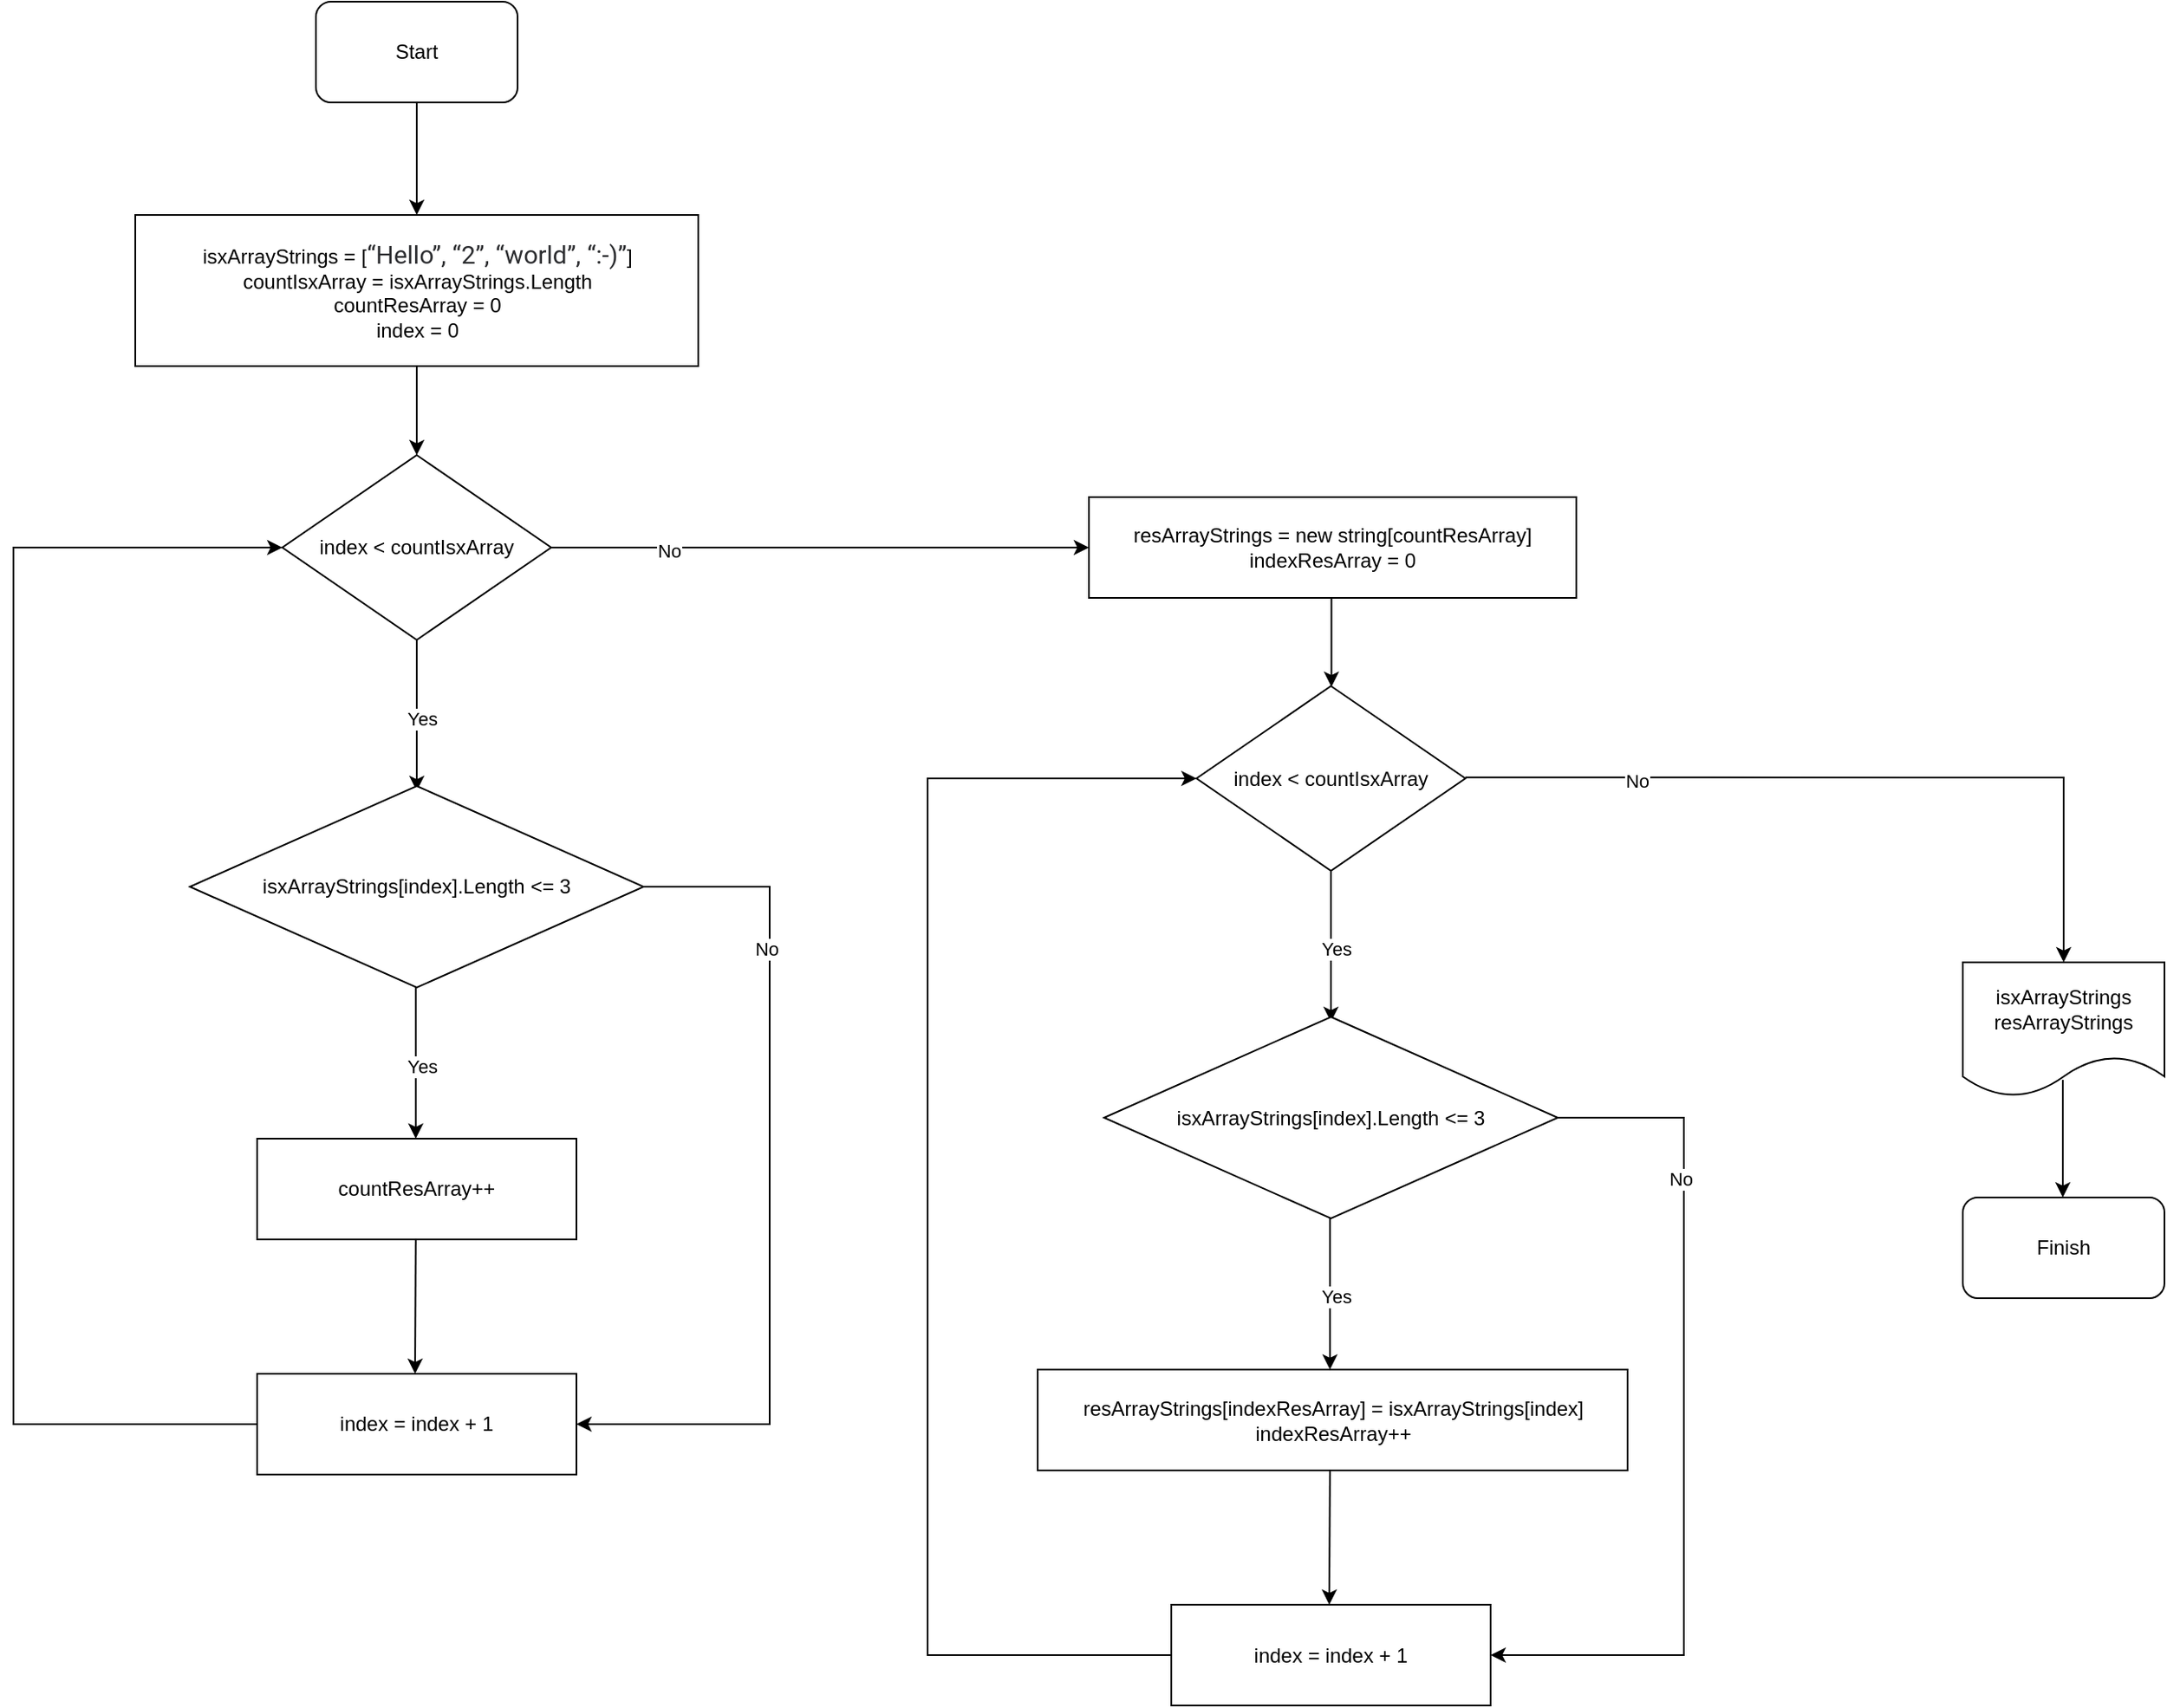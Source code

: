 <mxfile version="24.0.7" type="device">
  <diagram name="Страница — 1" id="VSDHt8OGjRgIlDGnQKTf">
    <mxGraphModel dx="1956" dy="1004" grid="1" gridSize="10" guides="1" tooltips="1" connect="1" arrows="1" fold="1" page="1" pageScale="1" pageWidth="827" pageHeight="1169" math="0" shadow="0">
      <root>
        <mxCell id="0" />
        <mxCell id="1" parent="0" />
        <mxCell id="mSEQv3LHEPCHIZvcyB8A-1" value="Start" style="rounded=1;whiteSpace=wrap;html=1;" parent="1" vertex="1">
          <mxGeometry x="340" y="83" width="120" height="60" as="geometry" />
        </mxCell>
        <mxCell id="qYWHBmt2x47QKJhs8bKB-2" value="" style="endArrow=classic;html=1;rounded=0;exitX=0.5;exitY=1;exitDx=0;exitDy=0;" parent="1" source="mSEQv3LHEPCHIZvcyB8A-1" edge="1" target="qYWHBmt2x47QKJhs8bKB-3">
          <mxGeometry width="50" height="50" relative="1" as="geometry">
            <mxPoint x="390" y="363" as="sourcePoint" />
            <mxPoint x="400" y="213" as="targetPoint" />
          </mxGeometry>
        </mxCell>
        <mxCell id="qYWHBmt2x47QKJhs8bKB-3" value="&lt;div&gt;&lt;span style=&quot;background-color: initial;&quot;&gt;isxArrayStrings&lt;/span&gt;&lt;span style=&quot;background-color: initial;&quot;&gt;&amp;nbsp;= [&lt;/span&gt;&lt;span style=&quot;background-color: rgb(255, 255, 255); color: rgb(44, 45, 48); font-family: Onest, Roboto, &amp;quot;San Francisco&amp;quot;, &amp;quot;Helvetica Neue&amp;quot;, Helvetica, Arial; font-size: 15px; text-align: start;&quot;&gt;“Hello”, “2”, “world”, “:-)”&lt;/span&gt;&lt;span style=&quot;background-color: initial;&quot;&gt;]&lt;/span&gt;&lt;/div&gt;&lt;div&gt;&lt;span style=&quot;background-color: initial;&quot;&gt;countI&lt;/span&gt;&lt;span style=&quot;background-color: initial;&quot;&gt;sxArray =&amp;nbsp;&lt;/span&gt;&lt;span style=&quot;background-color: initial;&quot;&gt;isxArrayStrings.&lt;/span&gt;&lt;span style=&quot;background-color: initial;&quot;&gt;Length&lt;/span&gt;&lt;/div&gt;&lt;div&gt;&lt;span style=&quot;background-color: initial;&quot;&gt;countRes&lt;/span&gt;&lt;span style=&quot;background-color: initial;&quot;&gt;Array&lt;/span&gt;&amp;nbsp;= 0&lt;/div&gt;&lt;div&gt;&lt;span style=&quot;background-color: initial;&quot;&gt;index = 0&lt;/span&gt;&lt;br&gt;&lt;/div&gt;" style="rounded=0;whiteSpace=wrap;html=1;" parent="1" vertex="1">
          <mxGeometry x="232.5" y="210" width="335" height="90" as="geometry" />
        </mxCell>
        <mxCell id="qYWHBmt2x47QKJhs8bKB-5" value="" style="endArrow=classic;html=1;rounded=0;exitX=0.5;exitY=1;exitDx=0;exitDy=0;" parent="1" source="qYWHBmt2x47QKJhs8bKB-3" edge="1">
          <mxGeometry width="50" height="50" relative="1" as="geometry">
            <mxPoint x="399.5" y="323" as="sourcePoint" />
            <mxPoint x="400" y="353" as="targetPoint" />
          </mxGeometry>
        </mxCell>
        <mxCell id="qYWHBmt2x47QKJhs8bKB-6" value="isxArrayStrings&lt;div&gt;resArrayStrings&lt;br&gt;&lt;/div&gt;" style="shape=document;whiteSpace=wrap;html=1;boundedLbl=1;" parent="1" vertex="1">
          <mxGeometry x="1320" y="655" width="120" height="80" as="geometry" />
        </mxCell>
        <mxCell id="qYWHBmt2x47QKJhs8bKB-7" value="" style="endArrow=classic;html=1;rounded=0;exitX=0.5;exitY=1;exitDx=0;exitDy=0;" parent="1" edge="1">
          <mxGeometry width="50" height="50" relative="1" as="geometry">
            <mxPoint x="1379.5" y="725" as="sourcePoint" />
            <mxPoint x="1379.5" y="795" as="targetPoint" />
          </mxGeometry>
        </mxCell>
        <mxCell id="qYWHBmt2x47QKJhs8bKB-8" value="Finish" style="rounded=1;whiteSpace=wrap;html=1;" parent="1" vertex="1">
          <mxGeometry x="1320" y="795" width="120" height="60" as="geometry" />
        </mxCell>
        <mxCell id="SwOc32K2zE0kG7Ot4sLD-4" value="countResArray++" style="rounded=0;whiteSpace=wrap;html=1;" parent="1" vertex="1">
          <mxGeometry x="305" y="760" width="190" height="60" as="geometry" />
        </mxCell>
        <mxCell id="SwOc32K2zE0kG7Ot4sLD-6" value="index&amp;nbsp;= index + 1" style="rounded=0;whiteSpace=wrap;html=1;" parent="1" vertex="1">
          <mxGeometry x="305" y="900" width="190" height="60" as="geometry" />
        </mxCell>
        <mxCell id="SwOc32K2zE0kG7Ot4sLD-7" value="" style="endArrow=classic;html=1;rounded=0;entryX=0;entryY=0.5;entryDx=0;entryDy=0;exitX=0;exitY=0.5;exitDx=0;exitDy=0;" parent="1" source="SwOc32K2zE0kG7Ot4sLD-6" target="zUDFg7TmuAQSynW0f78q-16" edge="1">
          <mxGeometry width="50" height="50" relative="1" as="geometry">
            <mxPoint x="20" y="458" as="sourcePoint" />
            <mxPoint x="345" y="-77" as="targetPoint" />
            <Array as="points">
              <mxPoint x="160" y="930" />
              <mxPoint x="160" y="408" />
            </Array>
          </mxGeometry>
        </mxCell>
        <mxCell id="zUDFg7TmuAQSynW0f78q-15" value="" style="endArrow=classic;html=1;rounded=0;" parent="1" edge="1">
          <mxGeometry width="50" height="50" relative="1" as="geometry">
            <mxPoint x="399.41" y="820" as="sourcePoint" />
            <mxPoint x="399" y="900" as="targetPoint" />
          </mxGeometry>
        </mxCell>
        <mxCell id="zUDFg7TmuAQSynW0f78q-16" value="index &amp;lt;&amp;nbsp;&lt;span style=&quot;background-color: initial;&quot;&gt;countI&lt;/span&gt;&lt;span style=&quot;background-color: initial;&quot;&gt;sxArray&lt;/span&gt;" style="rhombus;whiteSpace=wrap;html=1;" parent="1" vertex="1">
          <mxGeometry x="320" y="353" width="160" height="110" as="geometry" />
        </mxCell>
        <mxCell id="zUDFg7TmuAQSynW0f78q-17" value="" style="endArrow=classic;html=1;rounded=0;exitX=0.5;exitY=1;exitDx=0;exitDy=0;" parent="1" edge="1">
          <mxGeometry width="50" height="50" relative="1" as="geometry">
            <mxPoint x="400" y="463" as="sourcePoint" />
            <mxPoint x="400" y="553" as="targetPoint" />
            <Array as="points">
              <mxPoint x="400" y="513" />
            </Array>
          </mxGeometry>
        </mxCell>
        <mxCell id="zUDFg7TmuAQSynW0f78q-18" value="Yes" style="edgeLabel;html=1;align=center;verticalAlign=middle;resizable=0;points=[];" parent="zUDFg7TmuAQSynW0f78q-17" vertex="1" connectable="0">
          <mxGeometry x="0.029" y="3" relative="1" as="geometry">
            <mxPoint as="offset" />
          </mxGeometry>
        </mxCell>
        <mxCell id="zUDFg7TmuAQSynW0f78q-19" value="" style="endArrow=classic;html=1;rounded=0;exitX=1;exitY=0.5;exitDx=0;exitDy=0;" parent="1" source="zUDFg7TmuAQSynW0f78q-16" edge="1">
          <mxGeometry width="50" height="50" relative="1" as="geometry">
            <mxPoint x="495" y="403" as="sourcePoint" />
            <mxPoint x="800" y="408" as="targetPoint" />
            <Array as="points">
              <mxPoint x="660" y="408" />
            </Array>
          </mxGeometry>
        </mxCell>
        <mxCell id="zUDFg7TmuAQSynW0f78q-20" value="No" style="edgeLabel;html=1;align=center;verticalAlign=middle;resizable=0;points=[];" parent="zUDFg7TmuAQSynW0f78q-19" vertex="1" connectable="0">
          <mxGeometry x="-0.562" y="-2" relative="1" as="geometry">
            <mxPoint as="offset" />
          </mxGeometry>
        </mxCell>
        <mxCell id="J-qEZB4TPl201MEmnYsQ-1" value="resArrayStrings = new string[countResArray]&lt;div&gt;indexResArray = 0&lt;br&gt;&lt;/div&gt;" style="rounded=0;whiteSpace=wrap;html=1;" parent="1" vertex="1">
          <mxGeometry x="800" y="378" width="290" height="60" as="geometry" />
        </mxCell>
        <mxCell id="GcKc3i2NkqQ8Lv2Ww0MT-1" value="isxArrayStrings[index].Length &amp;lt;= 3" style="rhombus;whiteSpace=wrap;html=1;" vertex="1" parent="1">
          <mxGeometry x="265" y="550" width="270" height="120" as="geometry" />
        </mxCell>
        <mxCell id="GcKc3i2NkqQ8Lv2Ww0MT-2" value="" style="endArrow=classic;html=1;rounded=0;exitX=0.5;exitY=1;exitDx=0;exitDy=0;" edge="1" parent="1">
          <mxGeometry width="50" height="50" relative="1" as="geometry">
            <mxPoint x="399.41" y="670" as="sourcePoint" />
            <mxPoint x="399.41" y="760" as="targetPoint" />
            <Array as="points">
              <mxPoint x="399.41" y="720" />
            </Array>
          </mxGeometry>
        </mxCell>
        <mxCell id="GcKc3i2NkqQ8Lv2Ww0MT-3" value="Yes" style="edgeLabel;html=1;align=center;verticalAlign=middle;resizable=0;points=[];" vertex="1" connectable="0" parent="GcKc3i2NkqQ8Lv2Ww0MT-2">
          <mxGeometry x="0.029" y="3" relative="1" as="geometry">
            <mxPoint as="offset" />
          </mxGeometry>
        </mxCell>
        <mxCell id="GcKc3i2NkqQ8Lv2Ww0MT-4" value="" style="endArrow=classic;html=1;rounded=0;exitX=1;exitY=0.5;exitDx=0;exitDy=0;entryX=1;entryY=0.5;entryDx=0;entryDy=0;" edge="1" parent="1" target="SwOc32K2zE0kG7Ot4sLD-6">
          <mxGeometry width="50" height="50" relative="1" as="geometry">
            <mxPoint x="535" y="610" as="sourcePoint" />
            <mxPoint x="715" y="685" as="targetPoint" />
            <Array as="points">
              <mxPoint x="610" y="610" />
              <mxPoint x="610" y="930" />
            </Array>
          </mxGeometry>
        </mxCell>
        <mxCell id="GcKc3i2NkqQ8Lv2Ww0MT-5" value="No" style="edgeLabel;html=1;align=center;verticalAlign=middle;resizable=0;points=[];" vertex="1" connectable="0" parent="GcKc3i2NkqQ8Lv2Ww0MT-4">
          <mxGeometry x="-0.562" y="-2" relative="1" as="geometry">
            <mxPoint as="offset" />
          </mxGeometry>
        </mxCell>
        <mxCell id="GcKc3i2NkqQ8Lv2Ww0MT-6" value="" style="endArrow=classic;html=1;rounded=0;exitX=0.5;exitY=1;exitDx=0;exitDy=0;" edge="1" parent="1">
          <mxGeometry width="50" height="50" relative="1" as="geometry">
            <mxPoint x="944.29" y="438" as="sourcePoint" />
            <mxPoint x="944.29" y="491" as="targetPoint" />
          </mxGeometry>
        </mxCell>
        <mxCell id="GcKc3i2NkqQ8Lv2Ww0MT-7" value="&lt;div&gt;resArrayStrings[indexResArray] = isxArrayStrings[index]&lt;br&gt;&lt;/div&gt;indexResArray++" style="rounded=0;whiteSpace=wrap;html=1;" vertex="1" parent="1">
          <mxGeometry x="769.5" y="897.5" width="351" height="60" as="geometry" />
        </mxCell>
        <mxCell id="GcKc3i2NkqQ8Lv2Ww0MT-8" value="index&amp;nbsp;= index + 1" style="rounded=0;whiteSpace=wrap;html=1;" vertex="1" parent="1">
          <mxGeometry x="849" y="1037.5" width="190" height="60" as="geometry" />
        </mxCell>
        <mxCell id="GcKc3i2NkqQ8Lv2Ww0MT-9" value="" style="endArrow=classic;html=1;rounded=0;entryX=0;entryY=0.5;entryDx=0;entryDy=0;exitX=0;exitY=0.5;exitDx=0;exitDy=0;" edge="1" parent="1" source="GcKc3i2NkqQ8Lv2Ww0MT-8" target="GcKc3i2NkqQ8Lv2Ww0MT-11">
          <mxGeometry width="50" height="50" relative="1" as="geometry">
            <mxPoint x="564" y="595.5" as="sourcePoint" />
            <mxPoint x="889" y="60.5" as="targetPoint" />
            <Array as="points">
              <mxPoint x="704" y="1067.5" />
              <mxPoint x="704" y="545.5" />
            </Array>
          </mxGeometry>
        </mxCell>
        <mxCell id="GcKc3i2NkqQ8Lv2Ww0MT-10" value="" style="endArrow=classic;html=1;rounded=0;" edge="1" parent="1">
          <mxGeometry width="50" height="50" relative="1" as="geometry">
            <mxPoint x="943.41" y="957.5" as="sourcePoint" />
            <mxPoint x="943" y="1037.5" as="targetPoint" />
          </mxGeometry>
        </mxCell>
        <mxCell id="GcKc3i2NkqQ8Lv2Ww0MT-11" value="index &amp;lt;&amp;nbsp;&lt;span style=&quot;background-color: initial;&quot;&gt;countI&lt;/span&gt;&lt;span style=&quot;background-color: initial;&quot;&gt;sxArray&lt;/span&gt;" style="rhombus;whiteSpace=wrap;html=1;" vertex="1" parent="1">
          <mxGeometry x="864" y="490.5" width="160" height="110" as="geometry" />
        </mxCell>
        <mxCell id="GcKc3i2NkqQ8Lv2Ww0MT-12" value="" style="endArrow=classic;html=1;rounded=0;exitX=0.5;exitY=1;exitDx=0;exitDy=0;" edge="1" parent="1">
          <mxGeometry width="50" height="50" relative="1" as="geometry">
            <mxPoint x="944" y="600.5" as="sourcePoint" />
            <mxPoint x="944" y="690.5" as="targetPoint" />
            <Array as="points">
              <mxPoint x="944" y="650.5" />
            </Array>
          </mxGeometry>
        </mxCell>
        <mxCell id="GcKc3i2NkqQ8Lv2Ww0MT-13" value="Yes" style="edgeLabel;html=1;align=center;verticalAlign=middle;resizable=0;points=[];" vertex="1" connectable="0" parent="GcKc3i2NkqQ8Lv2Ww0MT-12">
          <mxGeometry x="0.029" y="3" relative="1" as="geometry">
            <mxPoint as="offset" />
          </mxGeometry>
        </mxCell>
        <mxCell id="GcKc3i2NkqQ8Lv2Ww0MT-15" value="isxArrayStrings[index].Length &amp;lt;= 3" style="rhombus;whiteSpace=wrap;html=1;" vertex="1" parent="1">
          <mxGeometry x="809" y="687.5" width="270" height="120" as="geometry" />
        </mxCell>
        <mxCell id="GcKc3i2NkqQ8Lv2Ww0MT-16" value="" style="endArrow=classic;html=1;rounded=0;exitX=0.5;exitY=1;exitDx=0;exitDy=0;" edge="1" parent="1">
          <mxGeometry width="50" height="50" relative="1" as="geometry">
            <mxPoint x="943.41" y="807.5" as="sourcePoint" />
            <mxPoint x="943.41" y="897.5" as="targetPoint" />
            <Array as="points">
              <mxPoint x="943.41" y="857.5" />
            </Array>
          </mxGeometry>
        </mxCell>
        <mxCell id="GcKc3i2NkqQ8Lv2Ww0MT-17" value="Yes" style="edgeLabel;html=1;align=center;verticalAlign=middle;resizable=0;points=[];" vertex="1" connectable="0" parent="GcKc3i2NkqQ8Lv2Ww0MT-16">
          <mxGeometry x="0.029" y="3" relative="1" as="geometry">
            <mxPoint as="offset" />
          </mxGeometry>
        </mxCell>
        <mxCell id="GcKc3i2NkqQ8Lv2Ww0MT-18" value="" style="endArrow=classic;html=1;rounded=0;exitX=1;exitY=0.5;exitDx=0;exitDy=0;entryX=1;entryY=0.5;entryDx=0;entryDy=0;" edge="1" parent="1" target="GcKc3i2NkqQ8Lv2Ww0MT-8">
          <mxGeometry width="50" height="50" relative="1" as="geometry">
            <mxPoint x="1079" y="747.5" as="sourcePoint" />
            <mxPoint x="1259" y="822.5" as="targetPoint" />
            <Array as="points">
              <mxPoint x="1154" y="747.5" />
              <mxPoint x="1154" y="1067.5" />
            </Array>
          </mxGeometry>
        </mxCell>
        <mxCell id="GcKc3i2NkqQ8Lv2Ww0MT-19" value="No" style="edgeLabel;html=1;align=center;verticalAlign=middle;resizable=0;points=[];" vertex="1" connectable="0" parent="GcKc3i2NkqQ8Lv2Ww0MT-18">
          <mxGeometry x="-0.562" y="-2" relative="1" as="geometry">
            <mxPoint as="offset" />
          </mxGeometry>
        </mxCell>
        <mxCell id="GcKc3i2NkqQ8Lv2Ww0MT-20" value="" style="endArrow=classic;html=1;rounded=0;exitX=1;exitY=0.5;exitDx=0;exitDy=0;entryX=0.5;entryY=0;entryDx=0;entryDy=0;" edge="1" parent="1" target="qYWHBmt2x47QKJhs8bKB-6">
          <mxGeometry width="50" height="50" relative="1" as="geometry">
            <mxPoint x="1024" y="544.88" as="sourcePoint" />
            <mxPoint x="1344" y="544.88" as="targetPoint" />
            <Array as="points">
              <mxPoint x="1380" y="545" />
            </Array>
          </mxGeometry>
        </mxCell>
        <mxCell id="GcKc3i2NkqQ8Lv2Ww0MT-21" value="No" style="edgeLabel;html=1;align=center;verticalAlign=middle;resizable=0;points=[];" vertex="1" connectable="0" parent="GcKc3i2NkqQ8Lv2Ww0MT-20">
          <mxGeometry x="-0.562" y="-2" relative="1" as="geometry">
            <mxPoint as="offset" />
          </mxGeometry>
        </mxCell>
      </root>
    </mxGraphModel>
  </diagram>
</mxfile>
